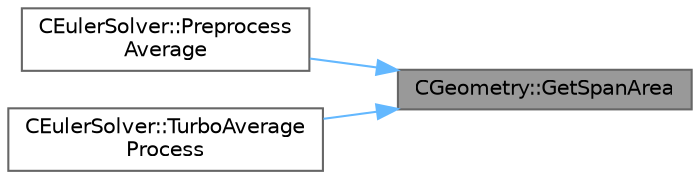 digraph "CGeometry::GetSpanArea"
{
 // LATEX_PDF_SIZE
  bgcolor="transparent";
  edge [fontname=Helvetica,fontsize=10,labelfontname=Helvetica,labelfontsize=10];
  node [fontname=Helvetica,fontsize=10,shape=box,height=0.2,width=0.4];
  rankdir="RL";
  Node1 [id="Node000001",label="CGeometry::GetSpanArea",height=0.2,width=0.4,color="gray40", fillcolor="grey60", style="filled", fontcolor="black",tooltip="Get the value of the total area for each span."];
  Node1 -> Node2 [id="edge1_Node000001_Node000002",dir="back",color="steelblue1",style="solid",tooltip=" "];
  Node2 [id="Node000002",label="CEulerSolver::Preprocess\lAverage",height=0.2,width=0.4,color="grey40", fillcolor="white", style="filled",URL="$classCEulerSolver.html#a220a1c92ae192cc3962acf187cc0628c",tooltip="It computes average quantities along the span for turbomachinery analysis."];
  Node1 -> Node3 [id="edge2_Node000001_Node000003",dir="back",color="steelblue1",style="solid",tooltip=" "];
  Node3 [id="Node000003",label="CEulerSolver::TurboAverage\lProcess",height=0.2,width=0.4,color="grey40", fillcolor="white", style="filled",URL="$classCEulerSolver.html#afe2f428da073b80f64c41422971f9748",tooltip="It computes average quantities along the span for turbomachinery analysis."];
}
